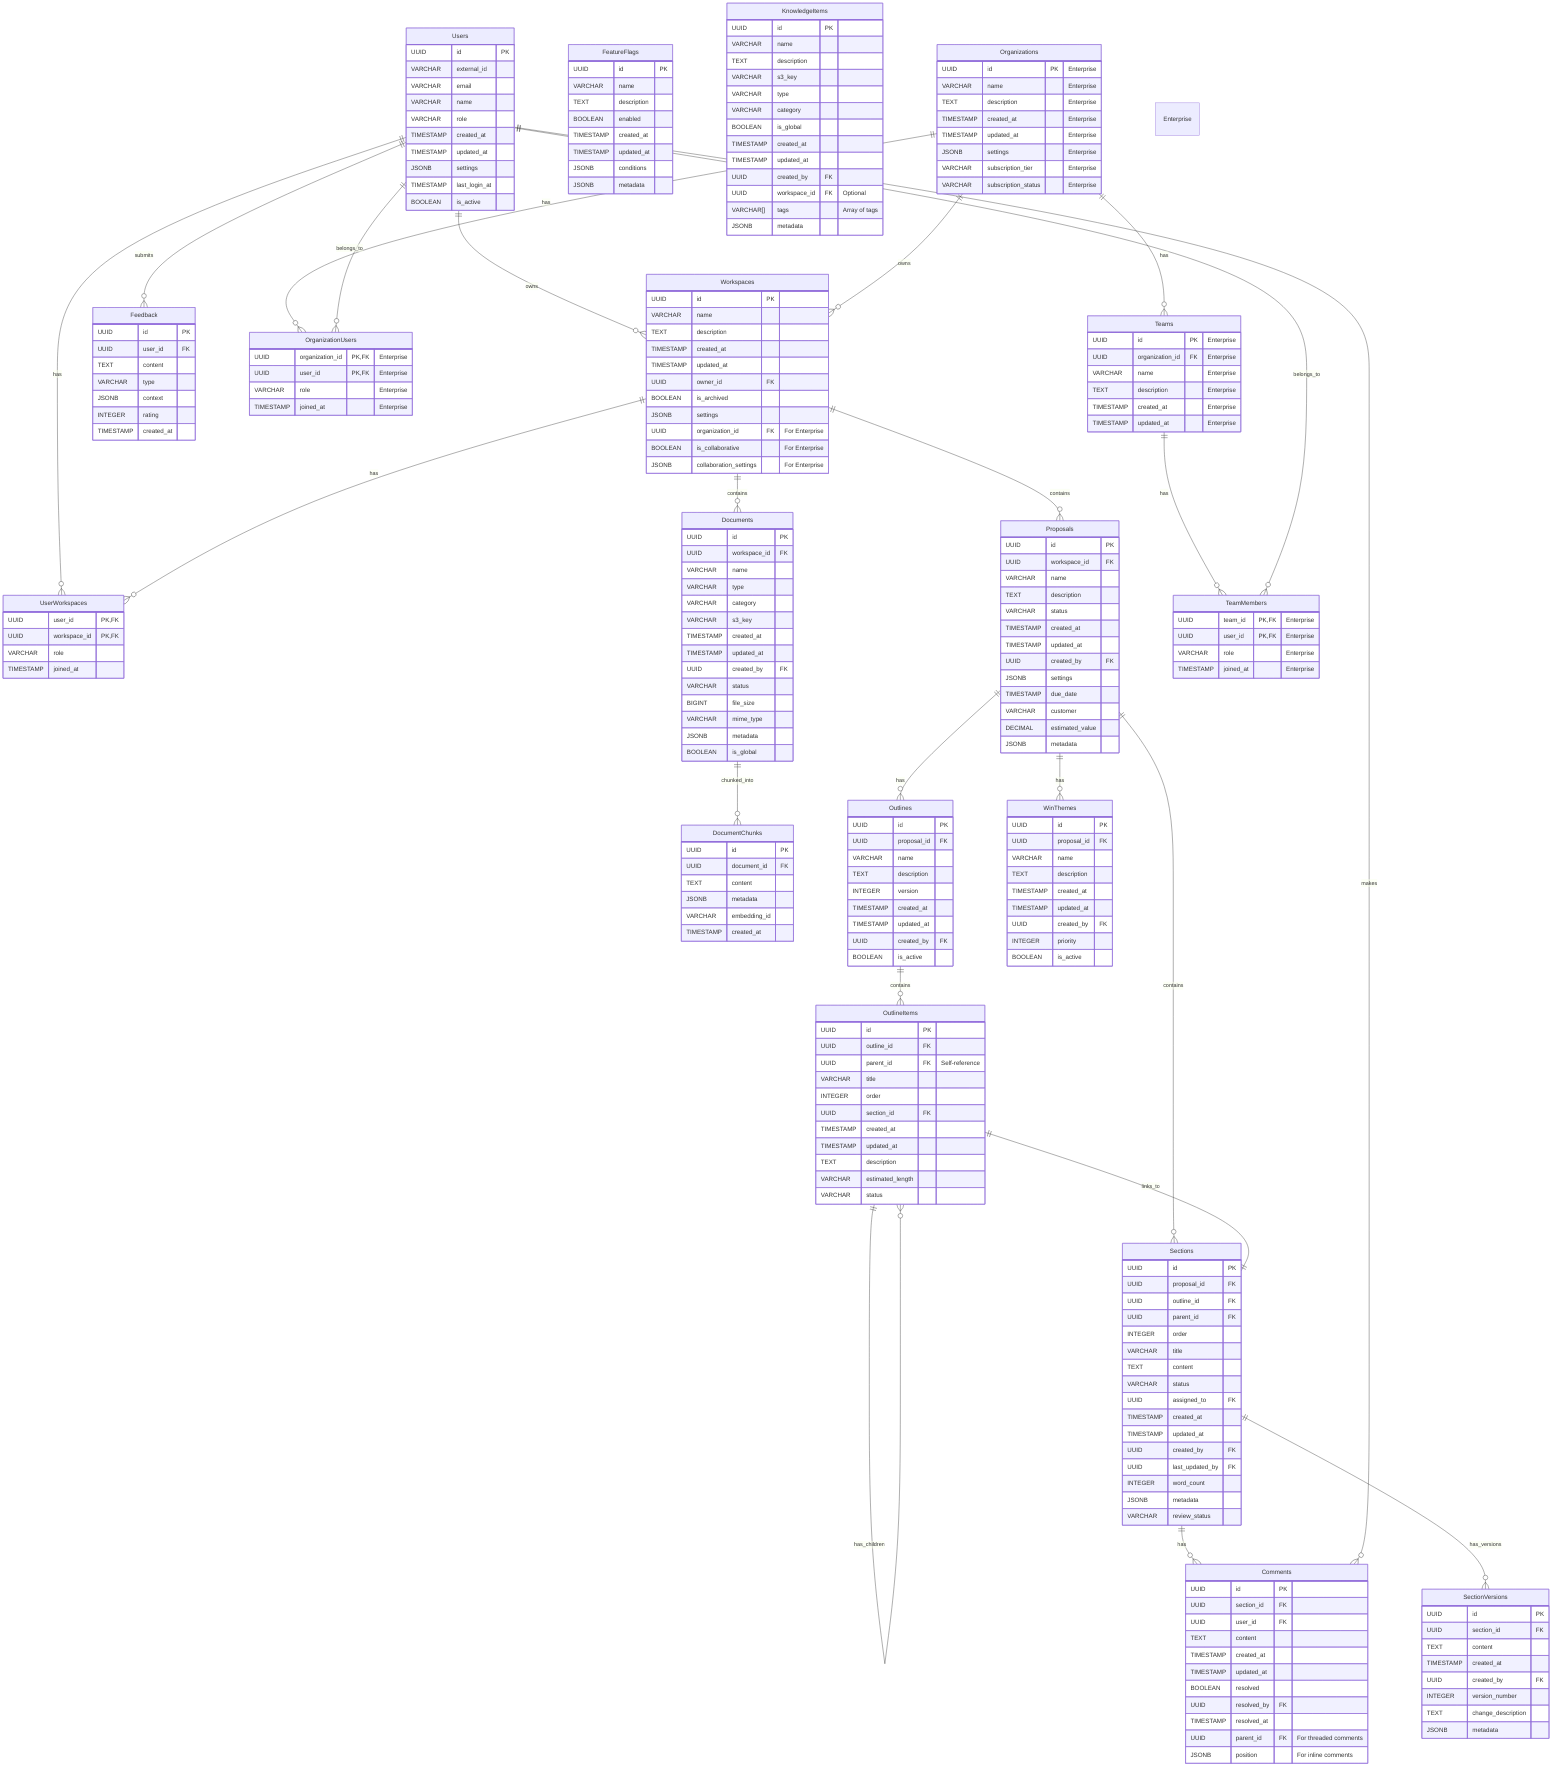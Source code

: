 erDiagram
    Users {
        UUID id PK
        VARCHAR external_id
        VARCHAR email
        VARCHAR name
        VARCHAR role
        TIMESTAMP created_at
        TIMESTAMP updated_at
        JSONB settings
        TIMESTAMP last_login_at
        BOOLEAN is_active
    }
    
    Workspaces {
        UUID id PK
        VARCHAR name
        TEXT description
        TIMESTAMP created_at
        TIMESTAMP updated_at
        UUID owner_id FK
        BOOLEAN is_archived
        JSONB settings
        UUID organization_id FK "For Enterprise"
        BOOLEAN is_collaborative "For Enterprise"
        JSONB collaboration_settings "For Enterprise"
    }
    
    UserWorkspaces {
        UUID user_id PK,FK
        UUID workspace_id PK,FK
        VARCHAR role
        TIMESTAMP joined_at
    }
    
    Documents {
        UUID id PK
        UUID workspace_id FK
        VARCHAR name
        VARCHAR type
        VARCHAR category
        VARCHAR s3_key
        TIMESTAMP created_at
        TIMESTAMP updated_at
        UUID created_by FK
        VARCHAR status
        BIGINT file_size
        VARCHAR mime_type
        JSONB metadata
        BOOLEAN is_global
    }
    
    DocumentChunks {
        UUID id PK
        UUID document_id FK
        TEXT content
        JSONB metadata
        VARCHAR embedding_id
        TIMESTAMP created_at
    }
    
    Proposals {
        UUID id PK
        UUID workspace_id FK
        VARCHAR name
        TEXT description
        VARCHAR status
        TIMESTAMP created_at
        TIMESTAMP updated_at
        UUID created_by FK
        JSONB settings
        TIMESTAMP due_date
        VARCHAR customer
        DECIMAL estimated_value
        JSONB metadata
    }
    
    Outlines {
        UUID id PK
        UUID proposal_id FK
        VARCHAR name
        TEXT description
        INTEGER version
        TIMESTAMP created_at
        TIMESTAMP updated_at
        UUID created_by FK
        BOOLEAN is_active
    }
    
    OutlineItems {
        UUID id PK
        UUID outline_id FK
        UUID parent_id FK "Self-reference"
        VARCHAR title
        INTEGER order
        UUID section_id FK
        TIMESTAMP created_at
        TIMESTAMP updated_at
        TEXT description
        VARCHAR estimated_length
        VARCHAR status
    }
    
    Sections {
        UUID id PK
        UUID proposal_id FK
        UUID outline_id FK
        UUID parent_id FK
        INTEGER order
        VARCHAR title
        TEXT content
        VARCHAR status
        UUID assigned_to FK
        TIMESTAMP created_at
        TIMESTAMP updated_at
        UUID created_by FK
        UUID last_updated_by FK
        INTEGER word_count
        JSONB metadata
        VARCHAR review_status
    }
    
    WinThemes {
        UUID id PK
        UUID proposal_id FK
        VARCHAR name
        TEXT description
        TIMESTAMP created_at
        TIMESTAMP updated_at
        UUID created_by FK
        INTEGER priority
        BOOLEAN is_active
    }
    
    Comments {
        UUID id PK
        UUID section_id FK
        UUID user_id FK
        TEXT content
        TIMESTAMP created_at
        TIMESTAMP updated_at
        BOOLEAN resolved
        UUID resolved_by FK
        TIMESTAMP resolved_at
        UUID parent_id FK "For threaded comments"
        JSONB position "For inline comments"
    }
    
    FeatureFlags {
        UUID id PK
        VARCHAR name
        TEXT description
        BOOLEAN enabled
        TIMESTAMP created_at
        TIMESTAMP updated_at
        JSONB conditions
        JSONB metadata
    }
    
    KnowledgeItems {
        UUID id PK
        VARCHAR name
        TEXT description
        VARCHAR s3_key
        VARCHAR type
        VARCHAR category
        BOOLEAN is_global
        TIMESTAMP created_at
        TIMESTAMP updated_at
        UUID created_by FK
        UUID workspace_id FK "Optional"
        VARCHAR[] tags "Array of tags"
        JSONB metadata
    }
    
    SectionVersions {
        UUID id PK
        UUID section_id FK
        TEXT content
        TIMESTAMP created_at
        UUID created_by FK
        INTEGER version_number
        TEXT change_description
        JSONB metadata
    }
    
    Feedback {
        UUID id PK
        UUID user_id FK
        TEXT content
        VARCHAR type
        JSONB context
        INTEGER rating
        TIMESTAMP created_at
    }
    
    %% Enterprise-specific tables (included but noted as Enterprise)
    Organizations {
        UUID id PK "Enterprise"
        VARCHAR name "Enterprise"
        TEXT description "Enterprise"
        TIMESTAMP created_at "Enterprise"
        TIMESTAMP updated_at "Enterprise"
        JSONB settings "Enterprise"
        VARCHAR subscription_tier "Enterprise"
        VARCHAR subscription_status "Enterprise"
    }
    
    OrganizationUsers {
        UUID organization_id PK,FK "Enterprise"
        UUID user_id PK,FK "Enterprise"
        VARCHAR role "Enterprise"
        TIMESTAMP joined_at "Enterprise"
    }
    
    Teams {
        UUID id PK "Enterprise"
        UUID organization_id FK "Enterprise"
        VARCHAR name "Enterprise"
        TEXT description "Enterprise"
        TIMESTAMP created_at "Enterprise"
        TIMESTAMP updated_at "Enterprise"
    }
    
    TeamMembers {
        UUID team_id PK,FK "Enterprise"
        UUID user_id PK,FK "Enterprise"
        VARCHAR role "Enterprise"
        TIMESTAMP joined_at "Enterprise"
    }
    
    %% Relationships
    Users ||--o{ UserWorkspaces : has
    Workspaces ||--o{ UserWorkspaces : has
    
    Users ||--o{ Workspaces : owns
    Workspaces ||--o{ Documents : contains
    Workspaces ||--o{ Proposals : contains
    
    Documents ||--o{ DocumentChunks : chunked_into
    
    Proposals ||--o{ Outlines : has
    Proposals ||--o{ Sections : contains
    Proposals ||--o{ WinThemes : has
    
    Outlines ||--o{ OutlineItems : contains
    OutlineItems ||--o{ OutlineItems : has_children
    
    Sections ||--o{ Comments : has
    Sections ||--o{ SectionVersions : has_versions
    
    OutlineItems ||--|| Sections : links_to
    
    Users ||--o{ Comments : makes
    Users ||--o{ Feedback : submits
    
    %% Enterprise relationships
    Organizations ||--o{ OrganizationUsers : has "Enterprise"
    Users ||--o{ OrganizationUsers : belongs_to "Enterprise"
    Organizations ||--o{ Teams : has "Enterprise"
    Teams ||--o{ TeamMembers : has "Enterprise"
    Users ||--o{ TeamMembers : belongs_to "Enterprise"
    Organizations ||--o{ Workspaces : owns "Enterprise"